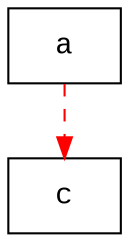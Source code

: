 digraph D {
    node1 [fontname="Courier New",shape="rectangle",label="a"]
    
    node2 [fontname="Courier New",shape="rectangle",label="c"]
    
    node1 -> node2 [color="#ff0000",style="dashed",]
}
